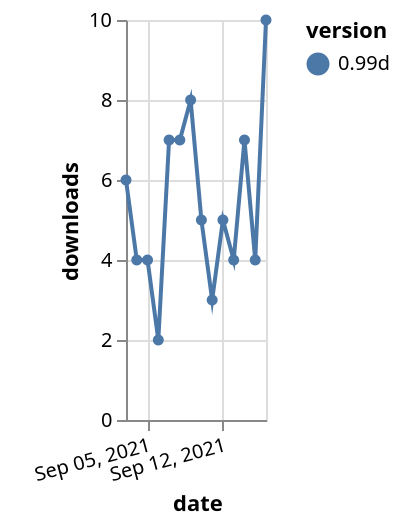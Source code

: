 {"$schema": "https://vega.github.io/schema/vega-lite/v5.json", "description": "A simple bar chart with embedded data.", "data": {"values": [{"date": "2021-09-03", "total": 4913, "delta": 6, "version": "0.99d"}, {"date": "2021-09-04", "total": 4917, "delta": 4, "version": "0.99d"}, {"date": "2021-09-05", "total": 4921, "delta": 4, "version": "0.99d"}, {"date": "2021-09-06", "total": 4923, "delta": 2, "version": "0.99d"}, {"date": "2021-09-07", "total": 4930, "delta": 7, "version": "0.99d"}, {"date": "2021-09-08", "total": 4937, "delta": 7, "version": "0.99d"}, {"date": "2021-09-09", "total": 4945, "delta": 8, "version": "0.99d"}, {"date": "2021-09-10", "total": 4950, "delta": 5, "version": "0.99d"}, {"date": "2021-09-11", "total": 4953, "delta": 3, "version": "0.99d"}, {"date": "2021-09-12", "total": 4958, "delta": 5, "version": "0.99d"}, {"date": "2021-09-13", "total": 4962, "delta": 4, "version": "0.99d"}, {"date": "2021-09-14", "total": 4969, "delta": 7, "version": "0.99d"}, {"date": "2021-09-15", "total": 4973, "delta": 4, "version": "0.99d"}, {"date": "2021-09-16", "total": 4983, "delta": 10, "version": "0.99d"}]}, "width": "container", "mark": {"type": "line", "point": {"filled": true}}, "encoding": {"x": {"field": "date", "type": "temporal", "timeUnit": "yearmonthdate", "title": "date", "axis": {"labelAngle": -15}}, "y": {"field": "delta", "type": "quantitative", "title": "downloads"}, "color": {"field": "version", "type": "nominal"}, "tooltip": {"field": "delta"}}}